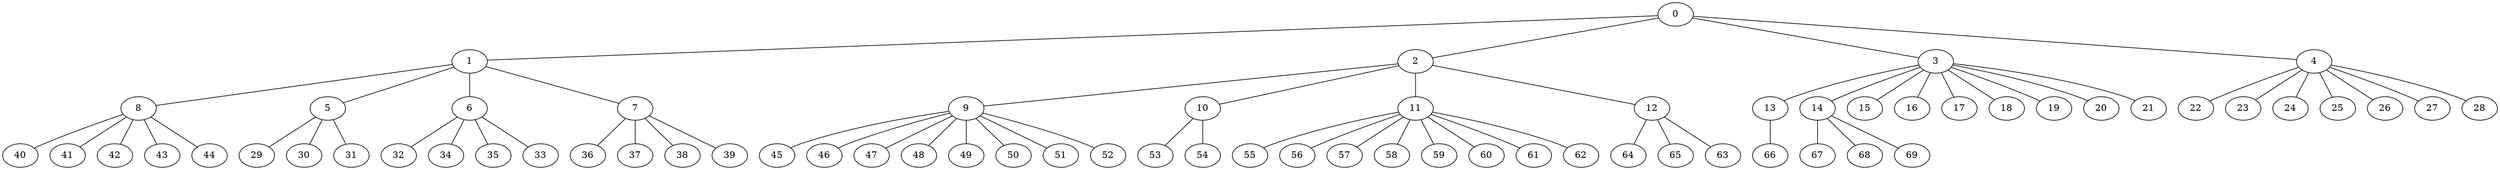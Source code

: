 
graph graphname {
    0 -- 1
0 -- 2
0 -- 3
0 -- 4
1 -- 8
1 -- 5
1 -- 6
1 -- 7
2 -- 9
2 -- 10
2 -- 11
2 -- 12
3 -- 13
3 -- 14
3 -- 15
3 -- 16
3 -- 17
3 -- 18
3 -- 19
3 -- 20
3 -- 21
4 -- 22
4 -- 23
4 -- 24
4 -- 25
4 -- 26
4 -- 27
4 -- 28
5 -- 29
5 -- 30
5 -- 31
6 -- 32
6 -- 34
6 -- 35
6 -- 33
7 -- 36
7 -- 37
7 -- 38
7 -- 39
8 -- 40
8 -- 41
8 -- 42
8 -- 43
8 -- 44
9 -- 45
9 -- 46
9 -- 47
9 -- 48
9 -- 49
9 -- 50
9 -- 51
9 -- 52
10 -- 53
10 -- 54
11 -- 55
11 -- 56
11 -- 57
11 -- 58
11 -- 59
11 -- 60
11 -- 61
11 -- 62
12 -- 64
12 -- 65
12 -- 63
13 -- 66
14 -- 67
14 -- 68
14 -- 69

}

